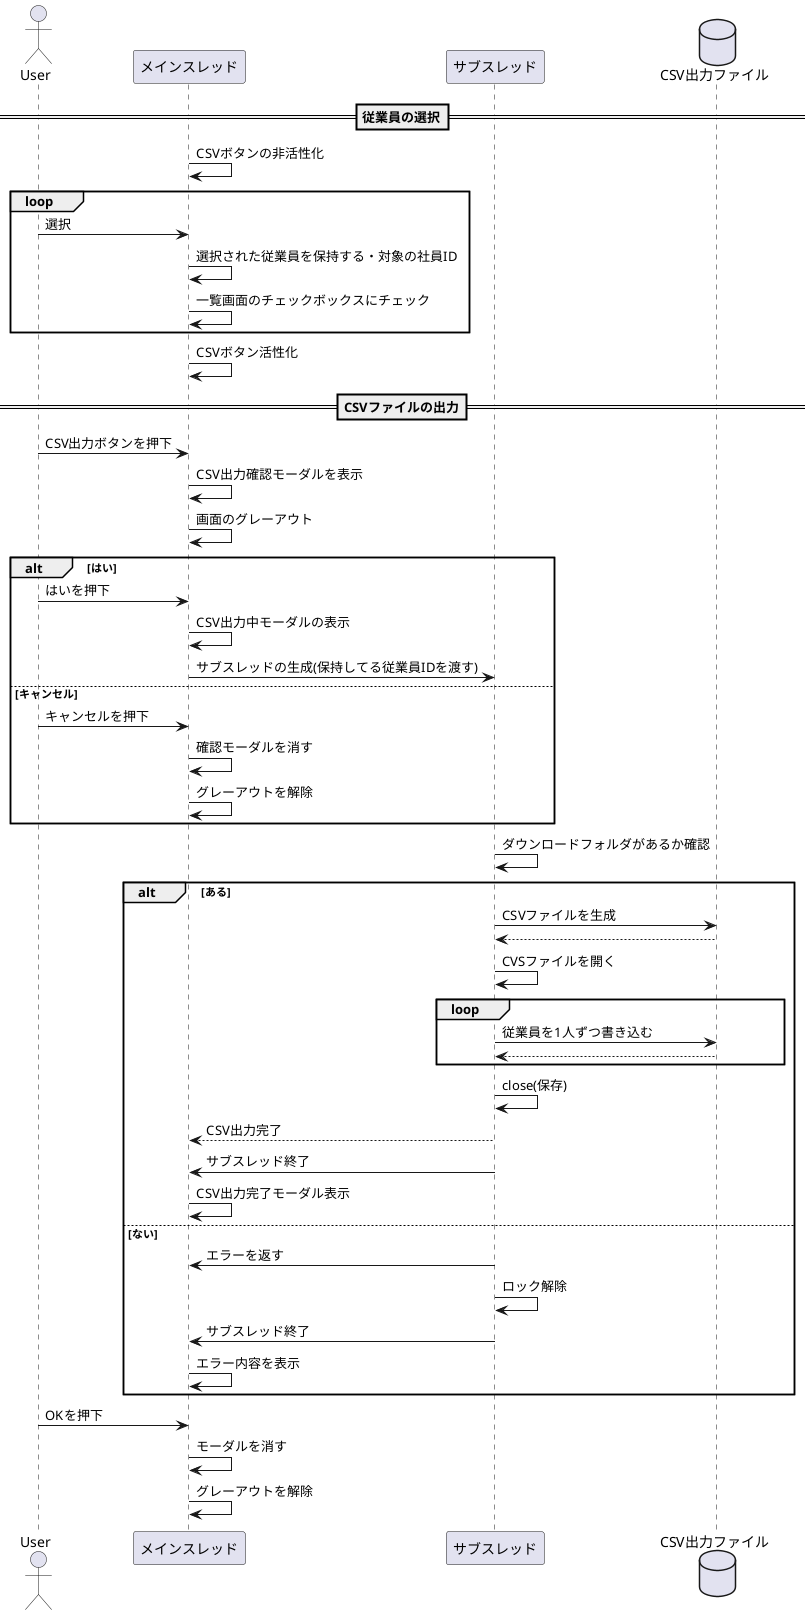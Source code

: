 @startuml ClassDiagram

actor User
participant メインスレッド
participant サブスレッド
database CSV出力ファイル

'ユーザーが従業員をチェックするときの動作
==従業員の選択==
メインスレッド -> メインスレッド :CSVボタンの非活性化
loop
    User -> メインスレッド :選択
    メインスレッド -> メインスレッド :選択された従業員を保持する・対象の社員ID
    メインスレッド -> メインスレッド :一覧画面のチェックボックスにチェック
end

メインスレッド -> メインスレッド :CSVボタン活性化

'選択後、CSV出力を押下したときの動作
==CSVファイルの出力==
User -> メインスレッド :CSV出力ボタンを押下
メインスレッド -> メインスレッド :CSV出力確認モーダルを表示
    メインスレッド -> メインスレッド :画面のグレーアウト
'確認モーダルの分岐
alt はい
    User -> メインスレッド :はいを押下
    メインスレッド -> メインスレッド :CSV出力中モーダルの表示
    メインスレッド -> サブスレッド :サブスレッドの生成(保持してる従業員IDを渡す)
else キャンセル
    User -> メインスレッド :キャンセルを押下
    メインスレッド -> メインスレッド :確認モーダルを消す
    メインスレッド -> メインスレッド :グレーアウトを解除
end
'CSVファイルに書き込む動作
サブスレッド -> サブスレッド :ダウンロードフォルダがあるか確認
alt ある
    サブスレッド -> CSV出力ファイル :CSVファイルを生成
    CSV出力ファイル --> サブスレッド

    サブスレッド -> サブスレッド :CVSファイルを開く
'CSVファイルに書き込む1名ずつ書き込むループ
loop
    サブスレッド -> CSV出力ファイル :従業員を1人ずつ書き込む
    CSV出力ファイル --> サブスレッド
end
サブスレッド -> サブスレッド :close(保存)
'CSV出力完了後
サブスレッド --> メインスレッド :CSV出力完了
サブスレッド -> メインスレッド :サブスレッド終了
メインスレッド -> メインスレッド :CSV出力完了モーダル表示

else ない
    サブスレッド -> メインスレッド :エラーを返す
    サブスレッド -> サブスレッド:ロック解除
    サブスレッド -> メインスレッド :サブスレッド終了
    メインスレッド -> メインスレッド :エラー内容を表示
end

User -> メインスレッド :OKを押下
メインスレッド -> メインスレッド :モーダルを消す
メインスレッド -> メインスレッド :グレーアウトを解除

@enduml

・OK押下からは成功も失敗も一緒だからaltnの外に入れる
・グレーアウトの処理部分の変更
・再レビュー


